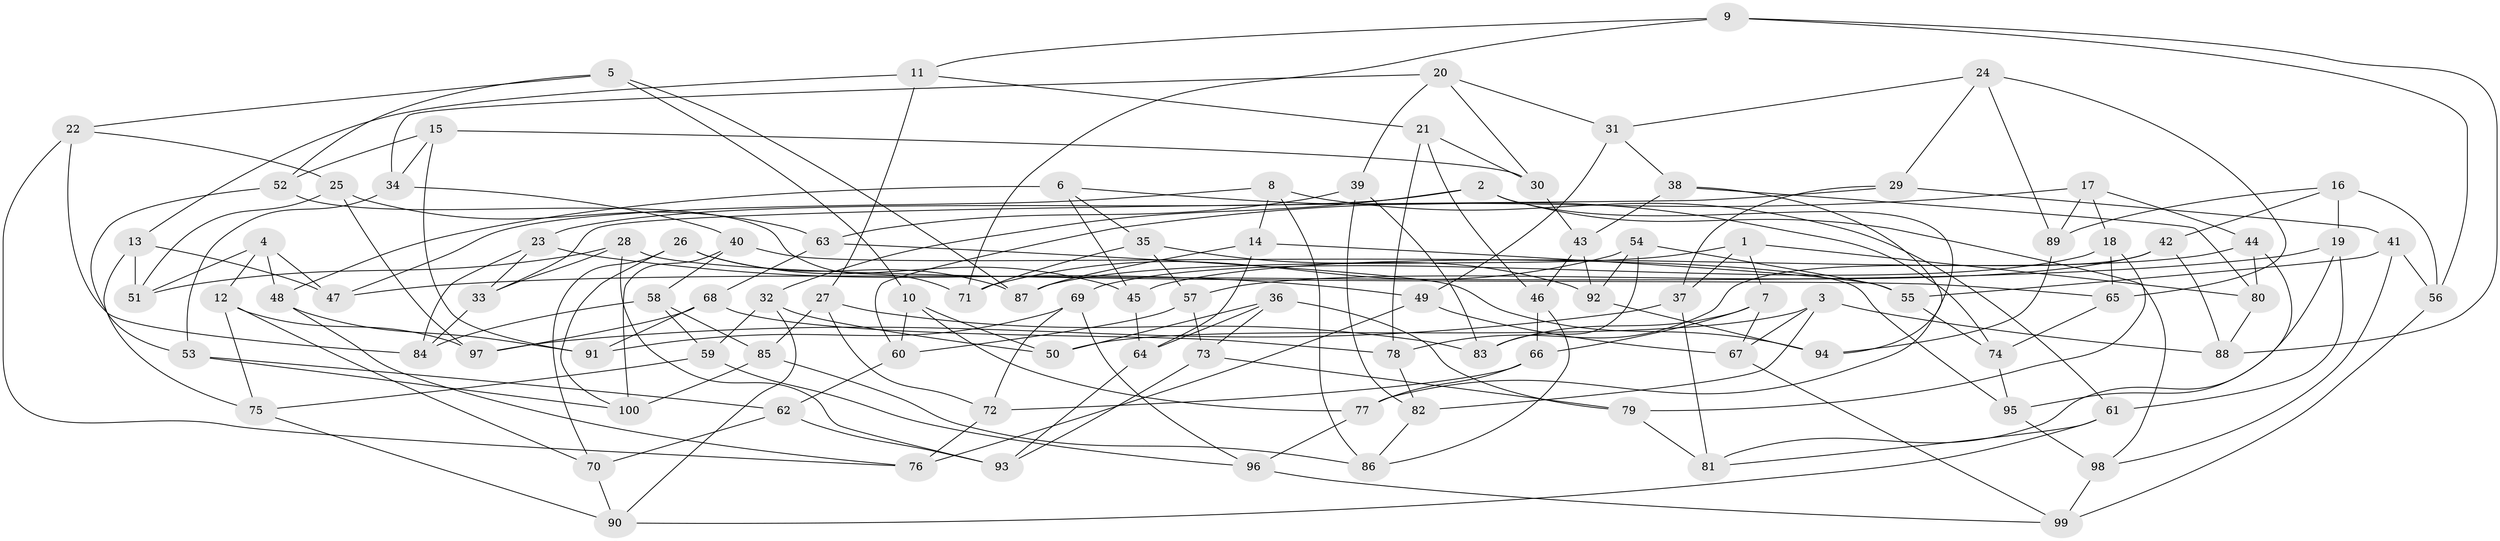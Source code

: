 // Generated by graph-tools (version 1.1) at 2025/11/02/21/25 10:11:16]
// undirected, 100 vertices, 200 edges
graph export_dot {
graph [start="1"]
  node [color=gray90,style=filled];
  1;
  2;
  3;
  4;
  5;
  6;
  7;
  8;
  9;
  10;
  11;
  12;
  13;
  14;
  15;
  16;
  17;
  18;
  19;
  20;
  21;
  22;
  23;
  24;
  25;
  26;
  27;
  28;
  29;
  30;
  31;
  32;
  33;
  34;
  35;
  36;
  37;
  38;
  39;
  40;
  41;
  42;
  43;
  44;
  45;
  46;
  47;
  48;
  49;
  50;
  51;
  52;
  53;
  54;
  55;
  56;
  57;
  58;
  59;
  60;
  61;
  62;
  63;
  64;
  65;
  66;
  67;
  68;
  69;
  70;
  71;
  72;
  73;
  74;
  75;
  76;
  77;
  78;
  79;
  80;
  81;
  82;
  83;
  84;
  85;
  86;
  87;
  88;
  89;
  90;
  91;
  92;
  93;
  94;
  95;
  96;
  97;
  98;
  99;
  100;
  1 -- 80;
  1 -- 37;
  1 -- 7;
  1 -- 87;
  2 -- 23;
  2 -- 32;
  2 -- 98;
  2 -- 77;
  3 -- 67;
  3 -- 88;
  3 -- 82;
  3 -- 50;
  4 -- 12;
  4 -- 51;
  4 -- 47;
  4 -- 48;
  5 -- 22;
  5 -- 52;
  5 -- 87;
  5 -- 10;
  6 -- 74;
  6 -- 45;
  6 -- 48;
  6 -- 35;
  7 -- 66;
  7 -- 83;
  7 -- 67;
  8 -- 47;
  8 -- 61;
  8 -- 86;
  8 -- 14;
  9 -- 11;
  9 -- 71;
  9 -- 88;
  9 -- 56;
  10 -- 77;
  10 -- 50;
  10 -- 60;
  11 -- 13;
  11 -- 27;
  11 -- 21;
  12 -- 70;
  12 -- 75;
  12 -- 97;
  13 -- 75;
  13 -- 47;
  13 -- 51;
  14 -- 55;
  14 -- 64;
  14 -- 87;
  15 -- 34;
  15 -- 30;
  15 -- 91;
  15 -- 52;
  16 -- 89;
  16 -- 19;
  16 -- 56;
  16 -- 42;
  17 -- 89;
  17 -- 18;
  17 -- 60;
  17 -- 44;
  18 -- 79;
  18 -- 65;
  18 -- 69;
  19 -- 95;
  19 -- 61;
  19 -- 47;
  20 -- 39;
  20 -- 34;
  20 -- 31;
  20 -- 30;
  21 -- 46;
  21 -- 78;
  21 -- 30;
  22 -- 76;
  22 -- 25;
  22 -- 84;
  23 -- 49;
  23 -- 33;
  23 -- 84;
  24 -- 89;
  24 -- 31;
  24 -- 65;
  24 -- 29;
  25 -- 51;
  25 -- 97;
  25 -- 63;
  26 -- 70;
  26 -- 45;
  26 -- 87;
  26 -- 100;
  27 -- 85;
  27 -- 83;
  27 -- 72;
  28 -- 65;
  28 -- 33;
  28 -- 51;
  28 -- 93;
  29 -- 41;
  29 -- 33;
  29 -- 37;
  30 -- 43;
  31 -- 38;
  31 -- 49;
  32 -- 50;
  32 -- 90;
  32 -- 59;
  33 -- 84;
  34 -- 53;
  34 -- 40;
  35 -- 71;
  35 -- 57;
  35 -- 92;
  36 -- 64;
  36 -- 79;
  36 -- 50;
  36 -- 73;
  37 -- 97;
  37 -- 81;
  38 -- 94;
  38 -- 80;
  38 -- 43;
  39 -- 82;
  39 -- 63;
  39 -- 83;
  40 -- 95;
  40 -- 100;
  40 -- 58;
  41 -- 98;
  41 -- 55;
  41 -- 56;
  42 -- 57;
  42 -- 88;
  42 -- 78;
  43 -- 92;
  43 -- 46;
  44 -- 45;
  44 -- 80;
  44 -- 81;
  45 -- 64;
  46 -- 86;
  46 -- 66;
  48 -- 76;
  48 -- 91;
  49 -- 76;
  49 -- 67;
  52 -- 71;
  52 -- 53;
  53 -- 62;
  53 -- 100;
  54 -- 55;
  54 -- 71;
  54 -- 92;
  54 -- 83;
  55 -- 74;
  56 -- 99;
  57 -- 73;
  57 -- 60;
  58 -- 59;
  58 -- 85;
  58 -- 84;
  59 -- 75;
  59 -- 96;
  60 -- 62;
  61 -- 81;
  61 -- 90;
  62 -- 70;
  62 -- 93;
  63 -- 94;
  63 -- 68;
  64 -- 93;
  65 -- 74;
  66 -- 72;
  66 -- 77;
  67 -- 99;
  68 -- 97;
  68 -- 78;
  68 -- 91;
  69 -- 91;
  69 -- 72;
  69 -- 96;
  70 -- 90;
  72 -- 76;
  73 -- 93;
  73 -- 79;
  74 -- 95;
  75 -- 90;
  77 -- 96;
  78 -- 82;
  79 -- 81;
  80 -- 88;
  82 -- 86;
  85 -- 86;
  85 -- 100;
  89 -- 94;
  92 -- 94;
  95 -- 98;
  96 -- 99;
  98 -- 99;
}
